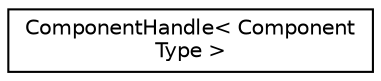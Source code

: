 digraph "Graphical Class Hierarchy"
{
  edge [fontname="Helvetica",fontsize="10",labelfontname="Helvetica",labelfontsize="10"];
  node [fontname="Helvetica",fontsize="10",shape=record];
  rankdir="LR";
  Node0 [label="ComponentHandle\< Component\lType \>",height=0.2,width=0.4,color="black", fillcolor="white", style="filled",URL="$struct_component_handle.html"];
}
